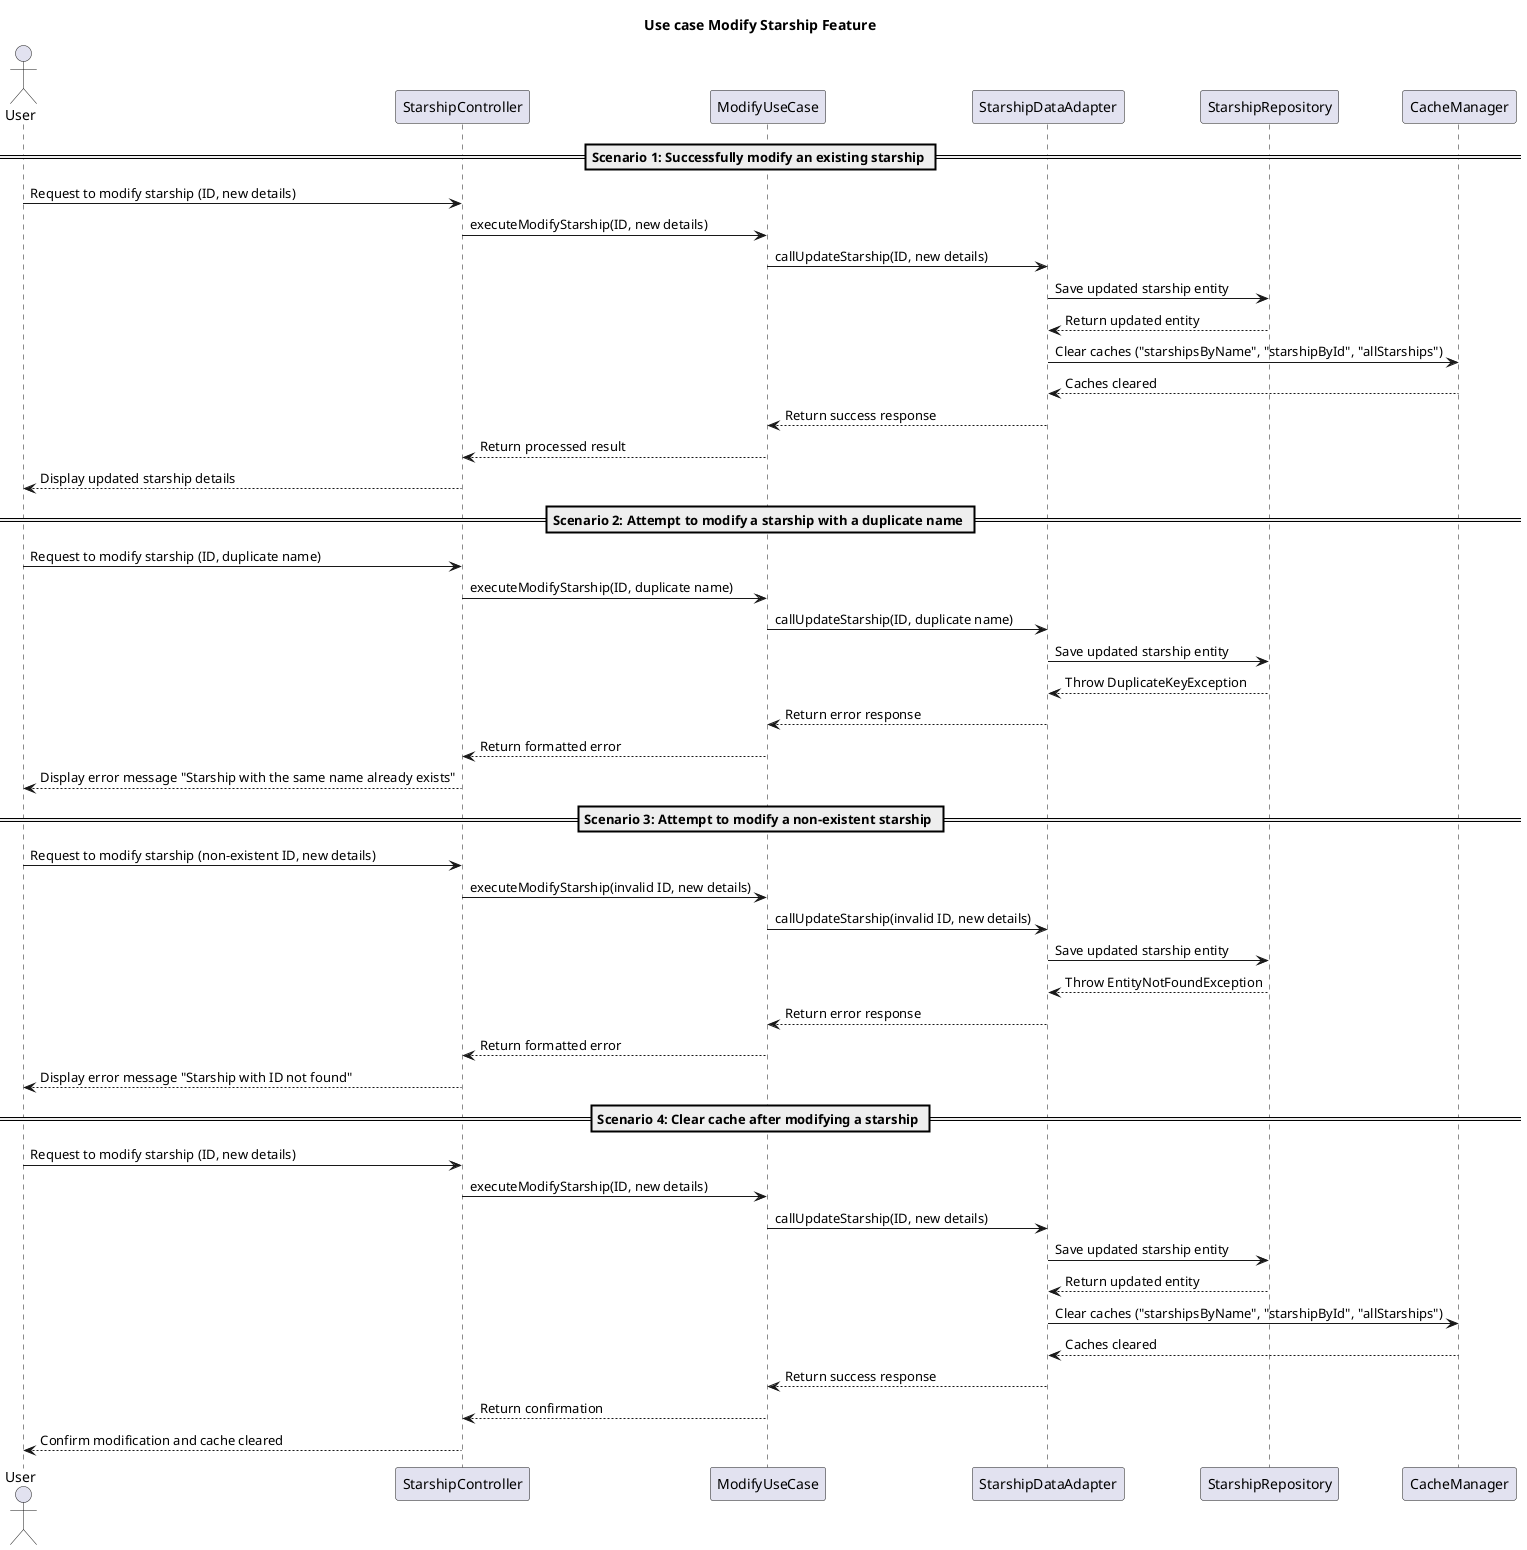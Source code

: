 @startuml
title Use case Modify Starship Feature

actor User
participant "StarshipController" as Controller
participant "ModifyUseCase" as Modify
participant "StarshipDataAdapter" as Service
participant "StarshipRepository" as Repository
participant "CacheManager" as Cache

== Scenario 1: Successfully modify an existing starship ==
User -> Controller: Request to modify starship (ID, new details)
Controller -> Modify: executeModifyStarship(ID, new details)
Modify -> Service: callUpdateStarship(ID, new details)
Service -> Repository: Save updated starship entity
Repository --> Service: Return updated entity
Service -> Cache: Clear caches ("starshipsByName", "starshipById", "allStarships")
Cache --> Service: Caches cleared
Service --> Modify: Return success response
Modify --> Controller: Return processed result
Controller --> User: Display updated starship details

== Scenario 2: Attempt to modify a starship with a duplicate name ==
User -> Controller: Request to modify starship (ID, duplicate name)
Controller -> Modify: executeModifyStarship(ID, duplicate name)
Modify -> Service: callUpdateStarship(ID, duplicate name)
Service -> Repository: Save updated starship entity
Repository --> Service: Throw DuplicateKeyException
Service --> Modify: Return error response
Modify --> Controller: Return formatted error
Controller --> User: Display error message "Starship with the same name already exists"

== Scenario 3: Attempt to modify a non-existent starship ==
User -> Controller: Request to modify starship (non-existent ID, new details)
Controller -> Modify: executeModifyStarship(invalid ID, new details)
Modify -> Service: callUpdateStarship(invalid ID, new details)
Service -> Repository: Save updated starship entity
Repository --> Service: Throw EntityNotFoundException
Service --> Modify: Return error response
Modify --> Controller: Return formatted error
Controller --> User: Display error message "Starship with ID not found"

== Scenario 4: Clear cache after modifying a starship ==
User -> Controller: Request to modify starship (ID, new details)
Controller -> Modify: executeModifyStarship(ID, new details)
Modify -> Service: callUpdateStarship(ID, new details)
Service -> Repository: Save updated starship entity
Repository --> Service: Return updated entity
Service -> Cache: Clear caches ("starshipsByName", "starshipById", "allStarships")
Cache --> Service: Caches cleared
Service --> Modify: Return success response
Modify --> Controller: Return confirmation
Controller --> User: Confirm modification and cache cleared

@enduml